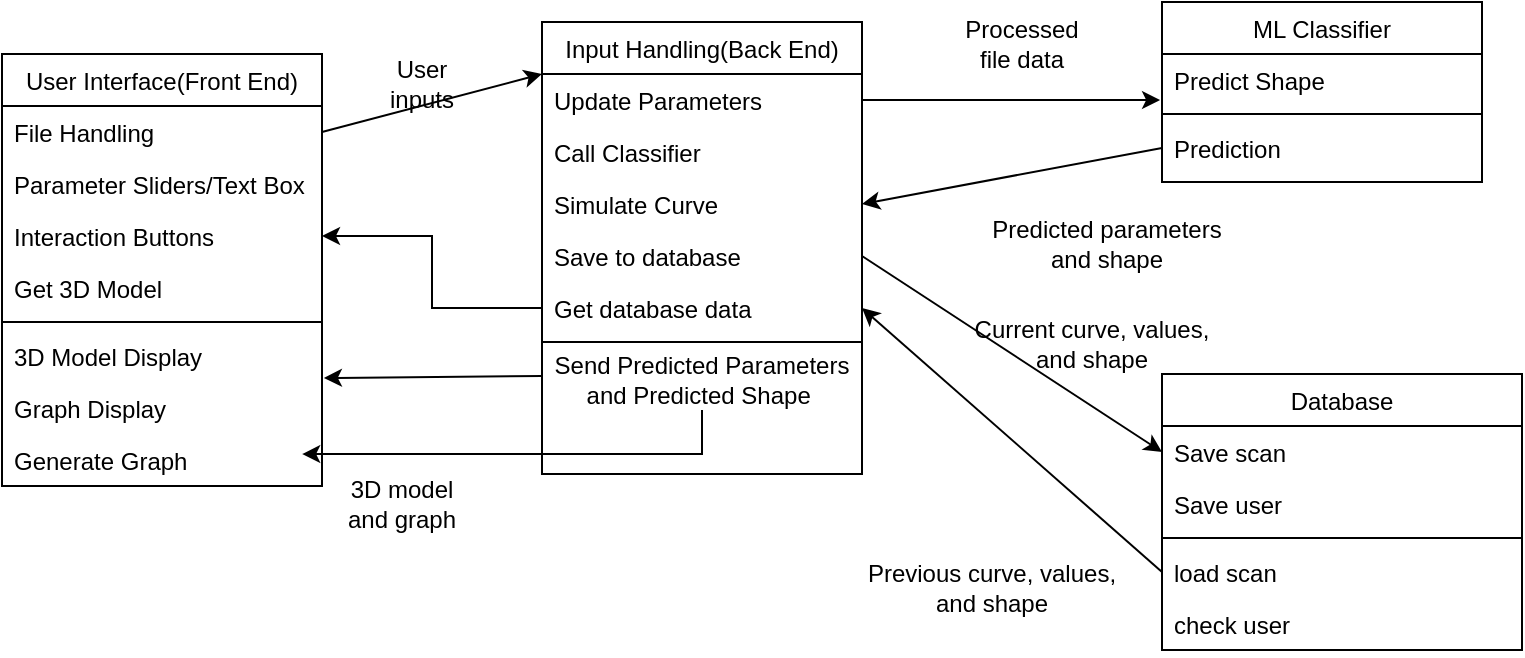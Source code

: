 <mxfile version="26.2.14">
  <diagram id="C5RBs43oDa-KdzZeNtuy" name="Page-1">
    <mxGraphModel dx="976" dy="630" grid="1" gridSize="10" guides="1" tooltips="1" connect="1" arrows="1" fold="1" page="1" pageScale="1" pageWidth="827" pageHeight="1169" math="0" shadow="0">
      <root>
        <mxCell id="WIyWlLk6GJQsqaUBKTNV-0" />
        <mxCell id="WIyWlLk6GJQsqaUBKTNV-1" parent="WIyWlLk6GJQsqaUBKTNV-0" />
        <mxCell id="V9hAfJ4_hSla3mCCZZbR-0" value="User Interface(Front End)" style="swimlane;fontStyle=0;align=center;verticalAlign=top;childLayout=stackLayout;horizontal=1;startSize=26;horizontalStack=0;resizeParent=1;resizeLast=0;collapsible=1;marginBottom=0;rounded=0;shadow=0;strokeWidth=1;" parent="WIyWlLk6GJQsqaUBKTNV-1" vertex="1">
          <mxGeometry x="60" y="230" width="160" height="216" as="geometry">
            <mxRectangle x="130" y="380" width="160" height="26" as="alternateBounds" />
          </mxGeometry>
        </mxCell>
        <mxCell id="V9hAfJ4_hSla3mCCZZbR-1" value="File Handling" style="text;align=left;verticalAlign=top;spacingLeft=4;spacingRight=4;overflow=hidden;rotatable=0;points=[[0,0.5],[1,0.5]];portConstraint=eastwest;" parent="V9hAfJ4_hSla3mCCZZbR-0" vertex="1">
          <mxGeometry y="26" width="160" height="26" as="geometry" />
        </mxCell>
        <mxCell id="V9hAfJ4_hSla3mCCZZbR-2" value="Parameter Sliders/Text Box" style="text;align=left;verticalAlign=top;spacingLeft=4;spacingRight=4;overflow=hidden;rotatable=0;points=[[0,0.5],[1,0.5]];portConstraint=eastwest;rounded=0;shadow=0;html=0;" parent="V9hAfJ4_hSla3mCCZZbR-0" vertex="1">
          <mxGeometry y="52" width="160" height="26" as="geometry" />
        </mxCell>
        <mxCell id="V9hAfJ4_hSla3mCCZZbR-3" value="Interaction Buttons" style="text;align=left;verticalAlign=top;spacingLeft=4;spacingRight=4;overflow=hidden;rotatable=0;points=[[0,0.5],[1,0.5]];portConstraint=eastwest;rounded=0;shadow=0;html=0;" parent="V9hAfJ4_hSla3mCCZZbR-0" vertex="1">
          <mxGeometry y="78" width="160" height="26" as="geometry" />
        </mxCell>
        <mxCell id="V9hAfJ4_hSla3mCCZZbR-13" value="Get 3D Model" style="text;align=left;verticalAlign=top;spacingLeft=4;spacingRight=4;overflow=hidden;rotatable=0;points=[[0,0.5],[1,0.5]];portConstraint=eastwest;rounded=0;shadow=0;html=0;" parent="V9hAfJ4_hSla3mCCZZbR-0" vertex="1">
          <mxGeometry y="104" width="160" height="26" as="geometry" />
        </mxCell>
        <mxCell id="V9hAfJ4_hSla3mCCZZbR-5" value="" style="line;html=1;strokeWidth=1;align=left;verticalAlign=middle;spacingTop=-1;spacingLeft=3;spacingRight=3;rotatable=0;labelPosition=right;points=[];portConstraint=eastwest;" parent="V9hAfJ4_hSla3mCCZZbR-0" vertex="1">
          <mxGeometry y="130" width="160" height="8" as="geometry" />
        </mxCell>
        <mxCell id="V9hAfJ4_hSla3mCCZZbR-6" value="3D Model Display" style="text;align=left;verticalAlign=top;spacingLeft=4;spacingRight=4;overflow=hidden;rotatable=0;points=[[0,0.5],[1,0.5]];portConstraint=eastwest;" parent="V9hAfJ4_hSla3mCCZZbR-0" vertex="1">
          <mxGeometry y="138" width="160" height="26" as="geometry" />
        </mxCell>
        <mxCell id="V9hAfJ4_hSla3mCCZZbR-7" value="Graph Display" style="text;align=left;verticalAlign=top;spacingLeft=4;spacingRight=4;overflow=hidden;rotatable=0;points=[[0,0.5],[1,0.5]];portConstraint=eastwest;" parent="V9hAfJ4_hSla3mCCZZbR-0" vertex="1">
          <mxGeometry y="164" width="160" height="26" as="geometry" />
        </mxCell>
        <mxCell id="V9hAfJ4_hSla3mCCZZbR-18" value="Generate Graph" style="text;align=left;verticalAlign=top;spacingLeft=4;spacingRight=4;overflow=hidden;rotatable=0;points=[[0,0.5],[1,0.5]];portConstraint=eastwest;rounded=0;shadow=0;html=0;" parent="V9hAfJ4_hSla3mCCZZbR-0" vertex="1">
          <mxGeometry y="190" width="160" height="26" as="geometry" />
        </mxCell>
        <mxCell id="V9hAfJ4_hSla3mCCZZbR-8" value="Input Handling(Back End)" style="swimlane;fontStyle=0;align=center;verticalAlign=top;childLayout=stackLayout;horizontal=1;startSize=26;horizontalStack=0;resizeParent=1;resizeLast=0;collapsible=1;marginBottom=0;rounded=0;shadow=0;strokeWidth=1;" parent="WIyWlLk6GJQsqaUBKTNV-1" vertex="1">
          <mxGeometry x="330" y="214" width="160" height="226" as="geometry">
            <mxRectangle x="130" y="380" width="160" height="26" as="alternateBounds" />
          </mxGeometry>
        </mxCell>
        <mxCell id="V9hAfJ4_hSla3mCCZZbR-10" value="Update Parameters" style="text;align=left;verticalAlign=top;spacingLeft=4;spacingRight=4;overflow=hidden;rotatable=0;points=[[0,0.5],[1,0.5]];portConstraint=eastwest;rounded=0;shadow=0;html=0;" parent="V9hAfJ4_hSla3mCCZZbR-8" vertex="1">
          <mxGeometry y="26" width="160" height="26" as="geometry" />
        </mxCell>
        <mxCell id="V9hAfJ4_hSla3mCCZZbR-11" value="Call Classifier" style="text;align=left;verticalAlign=top;spacingLeft=4;spacingRight=4;overflow=hidden;rotatable=0;points=[[0,0.5],[1,0.5]];portConstraint=eastwest;rounded=0;shadow=0;html=0;" parent="V9hAfJ4_hSla3mCCZZbR-8" vertex="1">
          <mxGeometry y="52" width="160" height="26" as="geometry" />
        </mxCell>
        <mxCell id="V9hAfJ4_hSla3mCCZZbR-12" value="Simulate Curve" style="text;align=left;verticalAlign=top;spacingLeft=4;spacingRight=4;overflow=hidden;rotatable=0;points=[[0,0.5],[1,0.5]];portConstraint=eastwest;rounded=0;shadow=0;html=0;" parent="V9hAfJ4_hSla3mCCZZbR-8" vertex="1">
          <mxGeometry y="78" width="160" height="26" as="geometry" />
        </mxCell>
        <mxCell id="V9hAfJ4_hSla3mCCZZbR-14" value="Save to database" style="text;align=left;verticalAlign=top;spacingLeft=4;spacingRight=4;overflow=hidden;rotatable=0;points=[[0,0.5],[1,0.5]];portConstraint=eastwest;rounded=0;shadow=0;html=0;" parent="V9hAfJ4_hSla3mCCZZbR-8" vertex="1">
          <mxGeometry y="104" width="160" height="26" as="geometry" />
        </mxCell>
        <mxCell id="V9hAfJ4_hSla3mCCZZbR-15" value="Get database data" style="text;align=left;verticalAlign=top;spacingLeft=4;spacingRight=4;overflow=hidden;rotatable=0;points=[[0,0.5],[1,0.5]];portConstraint=eastwest;rounded=0;shadow=0;html=0;" parent="V9hAfJ4_hSla3mCCZZbR-8" vertex="1">
          <mxGeometry y="130" width="160" height="26" as="geometry" />
        </mxCell>
        <mxCell id="V9hAfJ4_hSla3mCCZZbR-16" value="" style="line;html=1;strokeWidth=1;align=left;verticalAlign=middle;spacingTop=-1;spacingLeft=3;spacingRight=3;rotatable=0;labelPosition=right;points=[];portConstraint=eastwest;" parent="V9hAfJ4_hSla3mCCZZbR-8" vertex="1">
          <mxGeometry y="156" width="160" height="8" as="geometry" />
        </mxCell>
        <mxCell id="OpRv7qzLbdE9OkgN0vzK-1" value="Send Predicted Parameters and Predicted Shape&amp;nbsp;" style="text;strokeColor=none;align=center;fillColor=none;html=1;verticalAlign=middle;whiteSpace=wrap;rounded=0;" vertex="1" parent="V9hAfJ4_hSla3mCCZZbR-8">
          <mxGeometry y="164" width="160" height="30" as="geometry" />
        </mxCell>
        <mxCell id="V9hAfJ4_hSla3mCCZZbR-19" value="ML Classifier" style="swimlane;fontStyle=0;align=center;verticalAlign=top;childLayout=stackLayout;horizontal=1;startSize=26;horizontalStack=0;resizeParent=1;resizeLast=0;collapsible=1;marginBottom=0;rounded=0;shadow=0;strokeWidth=1;" parent="WIyWlLk6GJQsqaUBKTNV-1" vertex="1">
          <mxGeometry x="640" y="204" width="160" height="90" as="geometry">
            <mxRectangle x="130" y="380" width="160" height="26" as="alternateBounds" />
          </mxGeometry>
        </mxCell>
        <mxCell id="V9hAfJ4_hSla3mCCZZbR-20" value="Predict Shape" style="text;align=left;verticalAlign=top;spacingLeft=4;spacingRight=4;overflow=hidden;rotatable=0;points=[[0,0.5],[1,0.5]];portConstraint=eastwest;" parent="V9hAfJ4_hSla3mCCZZbR-19" vertex="1">
          <mxGeometry y="26" width="160" height="26" as="geometry" />
        </mxCell>
        <mxCell id="V9hAfJ4_hSla3mCCZZbR-21" value="" style="line;html=1;strokeWidth=1;align=left;verticalAlign=middle;spacingTop=-1;spacingLeft=3;spacingRight=3;rotatable=0;labelPosition=right;points=[];portConstraint=eastwest;" parent="V9hAfJ4_hSla3mCCZZbR-19" vertex="1">
          <mxGeometry y="52" width="160" height="8" as="geometry" />
        </mxCell>
        <mxCell id="V9hAfJ4_hSla3mCCZZbR-22" value="Prediction" style="text;align=left;verticalAlign=top;spacingLeft=4;spacingRight=4;overflow=hidden;rotatable=0;points=[[0,0.5],[1,0.5]];portConstraint=eastwest;" parent="V9hAfJ4_hSla3mCCZZbR-19" vertex="1">
          <mxGeometry y="60" width="160" height="26" as="geometry" />
        </mxCell>
        <mxCell id="V9hAfJ4_hSla3mCCZZbR-23" value="Database" style="swimlane;fontStyle=0;align=center;verticalAlign=top;childLayout=stackLayout;horizontal=1;startSize=26;horizontalStack=0;resizeParent=1;resizeLast=0;collapsible=1;marginBottom=0;rounded=0;shadow=0;strokeWidth=1;" parent="WIyWlLk6GJQsqaUBKTNV-1" vertex="1">
          <mxGeometry x="640" y="390" width="180" height="138" as="geometry">
            <mxRectangle x="130" y="380" width="160" height="26" as="alternateBounds" />
          </mxGeometry>
        </mxCell>
        <mxCell id="V9hAfJ4_hSla3mCCZZbR-24" value="Save scan" style="text;align=left;verticalAlign=top;spacingLeft=4;spacingRight=4;overflow=hidden;rotatable=0;points=[[0,0.5],[1,0.5]];portConstraint=eastwest;rounded=0;shadow=0;html=0;" parent="V9hAfJ4_hSla3mCCZZbR-23" vertex="1">
          <mxGeometry y="26" width="180" height="26" as="geometry" />
        </mxCell>
        <mxCell id="OSoiqimjlIxGaLDShl8j-1" value="Save user" style="text;align=left;verticalAlign=top;spacingLeft=4;spacingRight=4;overflow=hidden;rotatable=0;points=[[0,0.5],[1,0.5]];portConstraint=eastwest;rounded=0;shadow=0;html=0;" parent="V9hAfJ4_hSla3mCCZZbR-23" vertex="1">
          <mxGeometry y="52" width="180" height="26" as="geometry" />
        </mxCell>
        <mxCell id="V9hAfJ4_hSla3mCCZZbR-26" value="" style="line;html=1;strokeWidth=1;align=left;verticalAlign=middle;spacingTop=-1;spacingLeft=3;spacingRight=3;rotatable=0;labelPosition=right;points=[];portConstraint=eastwest;" parent="V9hAfJ4_hSla3mCCZZbR-23" vertex="1">
          <mxGeometry y="78" width="180" height="8" as="geometry" />
        </mxCell>
        <mxCell id="V9hAfJ4_hSla3mCCZZbR-27" value="load scan" style="text;align=left;verticalAlign=top;spacingLeft=4;spacingRight=4;overflow=hidden;rotatable=0;points=[[0,0.5],[1,0.5]];portConstraint=eastwest;rounded=0;shadow=0;html=0;" parent="V9hAfJ4_hSla3mCCZZbR-23" vertex="1">
          <mxGeometry y="86" width="180" height="26" as="geometry" />
        </mxCell>
        <mxCell id="OSoiqimjlIxGaLDShl8j-3" value="check user" style="text;align=left;verticalAlign=top;spacingLeft=4;spacingRight=4;overflow=hidden;rotatable=0;points=[[0,0.5],[1,0.5]];portConstraint=eastwest;rounded=0;shadow=0;html=0;" parent="V9hAfJ4_hSla3mCCZZbR-23" vertex="1">
          <mxGeometry y="112" width="180" height="26" as="geometry" />
        </mxCell>
        <mxCell id="V9hAfJ4_hSla3mCCZZbR-28" value="" style="endArrow=classic;html=1;rounded=0;exitX=1;exitY=0.5;exitDx=0;exitDy=0;entryX=0;entryY=0;entryDx=0;entryDy=0;entryPerimeter=0;" parent="WIyWlLk6GJQsqaUBKTNV-1" source="V9hAfJ4_hSla3mCCZZbR-1" target="V9hAfJ4_hSla3mCCZZbR-10" edge="1">
          <mxGeometry width="50" height="50" relative="1" as="geometry">
            <mxPoint x="390" y="520" as="sourcePoint" />
            <mxPoint x="440" y="470" as="targetPoint" />
          </mxGeometry>
        </mxCell>
        <mxCell id="V9hAfJ4_hSla3mCCZZbR-29" value="User inputs" style="text;html=1;align=center;verticalAlign=middle;whiteSpace=wrap;rounded=0;" parent="WIyWlLk6GJQsqaUBKTNV-1" vertex="1">
          <mxGeometry x="240" y="230" width="60" height="30" as="geometry" />
        </mxCell>
        <mxCell id="V9hAfJ4_hSla3mCCZZbR-30" value="" style="endArrow=classic;html=1;rounded=0;exitX=0;exitY=0.5;exitDx=0;exitDy=0;entryX=1.006;entryY=0.923;entryDx=0;entryDy=0;entryPerimeter=0;" parent="WIyWlLk6GJQsqaUBKTNV-1" target="V9hAfJ4_hSla3mCCZZbR-6" edge="1">
          <mxGeometry width="50" height="50" relative="1" as="geometry">
            <mxPoint x="330" y="391" as="sourcePoint" />
            <mxPoint x="220" y="398" as="targetPoint" />
          </mxGeometry>
        </mxCell>
        <mxCell id="V9hAfJ4_hSla3mCCZZbR-31" value="3D model&lt;br&gt;and graph" style="text;html=1;align=center;verticalAlign=middle;whiteSpace=wrap;rounded=0;" parent="WIyWlLk6GJQsqaUBKTNV-1" vertex="1">
          <mxGeometry x="230" y="440" width="60" height="30" as="geometry" />
        </mxCell>
        <mxCell id="V9hAfJ4_hSla3mCCZZbR-32" value="" style="endArrow=classic;html=1;rounded=0;exitX=1;exitY=0.5;exitDx=0;exitDy=0;entryX=-0.006;entryY=0.885;entryDx=0;entryDy=0;entryPerimeter=0;" parent="WIyWlLk6GJQsqaUBKTNV-1" target="V9hAfJ4_hSla3mCCZZbR-20" edge="1">
          <mxGeometry width="50" height="50" relative="1" as="geometry">
            <mxPoint x="490" y="253" as="sourcePoint" />
            <mxPoint x="598" y="264" as="targetPoint" />
          </mxGeometry>
        </mxCell>
        <mxCell id="V9hAfJ4_hSla3mCCZZbR-33" value="Processed file data" style="text;html=1;align=center;verticalAlign=middle;whiteSpace=wrap;rounded=0;" parent="WIyWlLk6GJQsqaUBKTNV-1" vertex="1">
          <mxGeometry x="540" y="210" width="60" height="30" as="geometry" />
        </mxCell>
        <mxCell id="V9hAfJ4_hSla3mCCZZbR-34" value="" style="endArrow=classic;html=1;rounded=0;exitX=0;exitY=0.5;exitDx=0;exitDy=0;entryX=1;entryY=0.5;entryDx=0;entryDy=0;" parent="WIyWlLk6GJQsqaUBKTNV-1" source="V9hAfJ4_hSla3mCCZZbR-22" target="V9hAfJ4_hSla3mCCZZbR-12" edge="1">
          <mxGeometry width="50" height="50" relative="1" as="geometry">
            <mxPoint x="530" y="310" as="sourcePoint" />
            <mxPoint x="540" y="330" as="targetPoint" />
          </mxGeometry>
        </mxCell>
        <mxCell id="V9hAfJ4_hSla3mCCZZbR-35" value="Predicted parameters and shape" style="text;html=1;align=center;verticalAlign=middle;whiteSpace=wrap;rounded=0;" parent="WIyWlLk6GJQsqaUBKTNV-1" vertex="1">
          <mxGeometry x="550" y="310" width="125" height="30" as="geometry" />
        </mxCell>
        <mxCell id="V9hAfJ4_hSla3mCCZZbR-36" value="" style="endArrow=classic;html=1;rounded=0;exitX=1;exitY=0.5;exitDx=0;exitDy=0;entryX=0;entryY=0.5;entryDx=0;entryDy=0;" parent="WIyWlLk6GJQsqaUBKTNV-1" source="V9hAfJ4_hSla3mCCZZbR-14" target="V9hAfJ4_hSla3mCCZZbR-24" edge="1">
          <mxGeometry width="50" height="50" relative="1" as="geometry">
            <mxPoint x="390" y="520" as="sourcePoint" />
            <mxPoint x="640" y="357" as="targetPoint" />
          </mxGeometry>
        </mxCell>
        <mxCell id="V9hAfJ4_hSla3mCCZZbR-37" value="Current curve, values, and shape" style="text;html=1;align=center;verticalAlign=middle;whiteSpace=wrap;rounded=0;" parent="WIyWlLk6GJQsqaUBKTNV-1" vertex="1">
          <mxGeometry x="540" y="360" width="130" height="30" as="geometry" />
        </mxCell>
        <mxCell id="V9hAfJ4_hSla3mCCZZbR-38" value="" style="endArrow=classic;html=1;rounded=0;entryX=1;entryY=0.5;entryDx=0;entryDy=0;exitX=0;exitY=0.5;exitDx=0;exitDy=0;" parent="WIyWlLk6GJQsqaUBKTNV-1" source="V9hAfJ4_hSla3mCCZZbR-27" target="V9hAfJ4_hSla3mCCZZbR-15" edge="1">
          <mxGeometry width="50" height="50" relative="1" as="geometry">
            <mxPoint x="590" y="469" as="sourcePoint" />
            <mxPoint x="740" y="469" as="targetPoint" />
          </mxGeometry>
        </mxCell>
        <mxCell id="V9hAfJ4_hSla3mCCZZbR-39" value="Previous curve, values, and shape" style="text;html=1;align=center;verticalAlign=middle;whiteSpace=wrap;rounded=0;" parent="WIyWlLk6GJQsqaUBKTNV-1" vertex="1">
          <mxGeometry x="490" y="482" width="130" height="30" as="geometry" />
        </mxCell>
        <mxCell id="OpRv7qzLbdE9OkgN0vzK-4" style="edgeStyle=orthogonalEdgeStyle;rounded=0;orthogonalLoop=1;jettySize=auto;html=1;entryX=0.938;entryY=0.385;entryDx=0;entryDy=0;entryPerimeter=0;" edge="1" parent="WIyWlLk6GJQsqaUBKTNV-1" source="OpRv7qzLbdE9OkgN0vzK-1" target="V9hAfJ4_hSla3mCCZZbR-18">
          <mxGeometry relative="1" as="geometry" />
        </mxCell>
        <mxCell id="OpRv7qzLbdE9OkgN0vzK-6" style="edgeStyle=orthogonalEdgeStyle;rounded=0;orthogonalLoop=1;jettySize=auto;html=1;entryX=1;entryY=0.5;entryDx=0;entryDy=0;" edge="1" parent="WIyWlLk6GJQsqaUBKTNV-1" source="V9hAfJ4_hSla3mCCZZbR-15" target="V9hAfJ4_hSla3mCCZZbR-3">
          <mxGeometry relative="1" as="geometry" />
        </mxCell>
      </root>
    </mxGraphModel>
  </diagram>
</mxfile>

